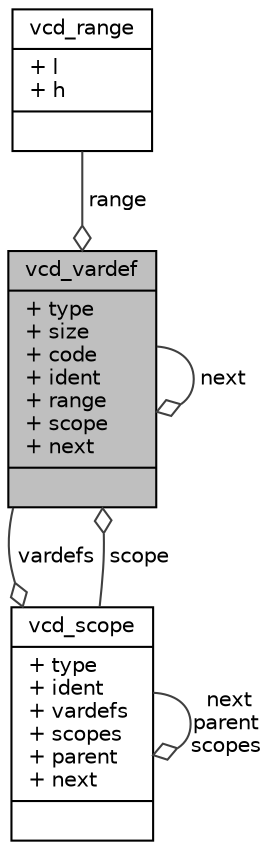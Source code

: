 digraph G
{
  edge [fontname="Helvetica",fontsize="10",labelfontname="Helvetica",labelfontsize="10"];
  node [fontname="Helvetica",fontsize="10",shape=record];
  Node1 [label="{vcd_vardef\n|+ type\l+ size\l+ code\l+ ident\l+ range\l+ scope\l+ next\l|}",height=0.2,width=0.4,color="black", fillcolor="grey75", style="filled" fontcolor="black"];
  Node2 -> Node1 [color="grey25",fontsize="10",style="solid",label=" range" ,arrowhead="odiamond",fontname="Helvetica"];
  Node2 [label="{vcd_range\n|+ l\l+ h\l|}",height=0.2,width=0.4,color="black", fillcolor="white", style="filled",URL="$structvcd__range.html"];
  Node1 -> Node1 [color="grey25",fontsize="10",style="solid",label=" next" ,arrowhead="odiamond",fontname="Helvetica"];
  Node3 -> Node1 [color="grey25",fontsize="10",style="solid",label=" scope" ,arrowhead="odiamond",fontname="Helvetica"];
  Node3 [label="{vcd_scope\n|+ type\l+ ident\l+ vardefs\l+ scopes\l+ parent\l+ next\l|}",height=0.2,width=0.4,color="black", fillcolor="white", style="filled",URL="$structvcd__scope.html"];
  Node1 -> Node3 [color="grey25",fontsize="10",style="solid",label=" vardefs" ,arrowhead="odiamond",fontname="Helvetica"];
  Node3 -> Node3 [color="grey25",fontsize="10",style="solid",label=" next\nparent\nscopes" ,arrowhead="odiamond",fontname="Helvetica"];
}
